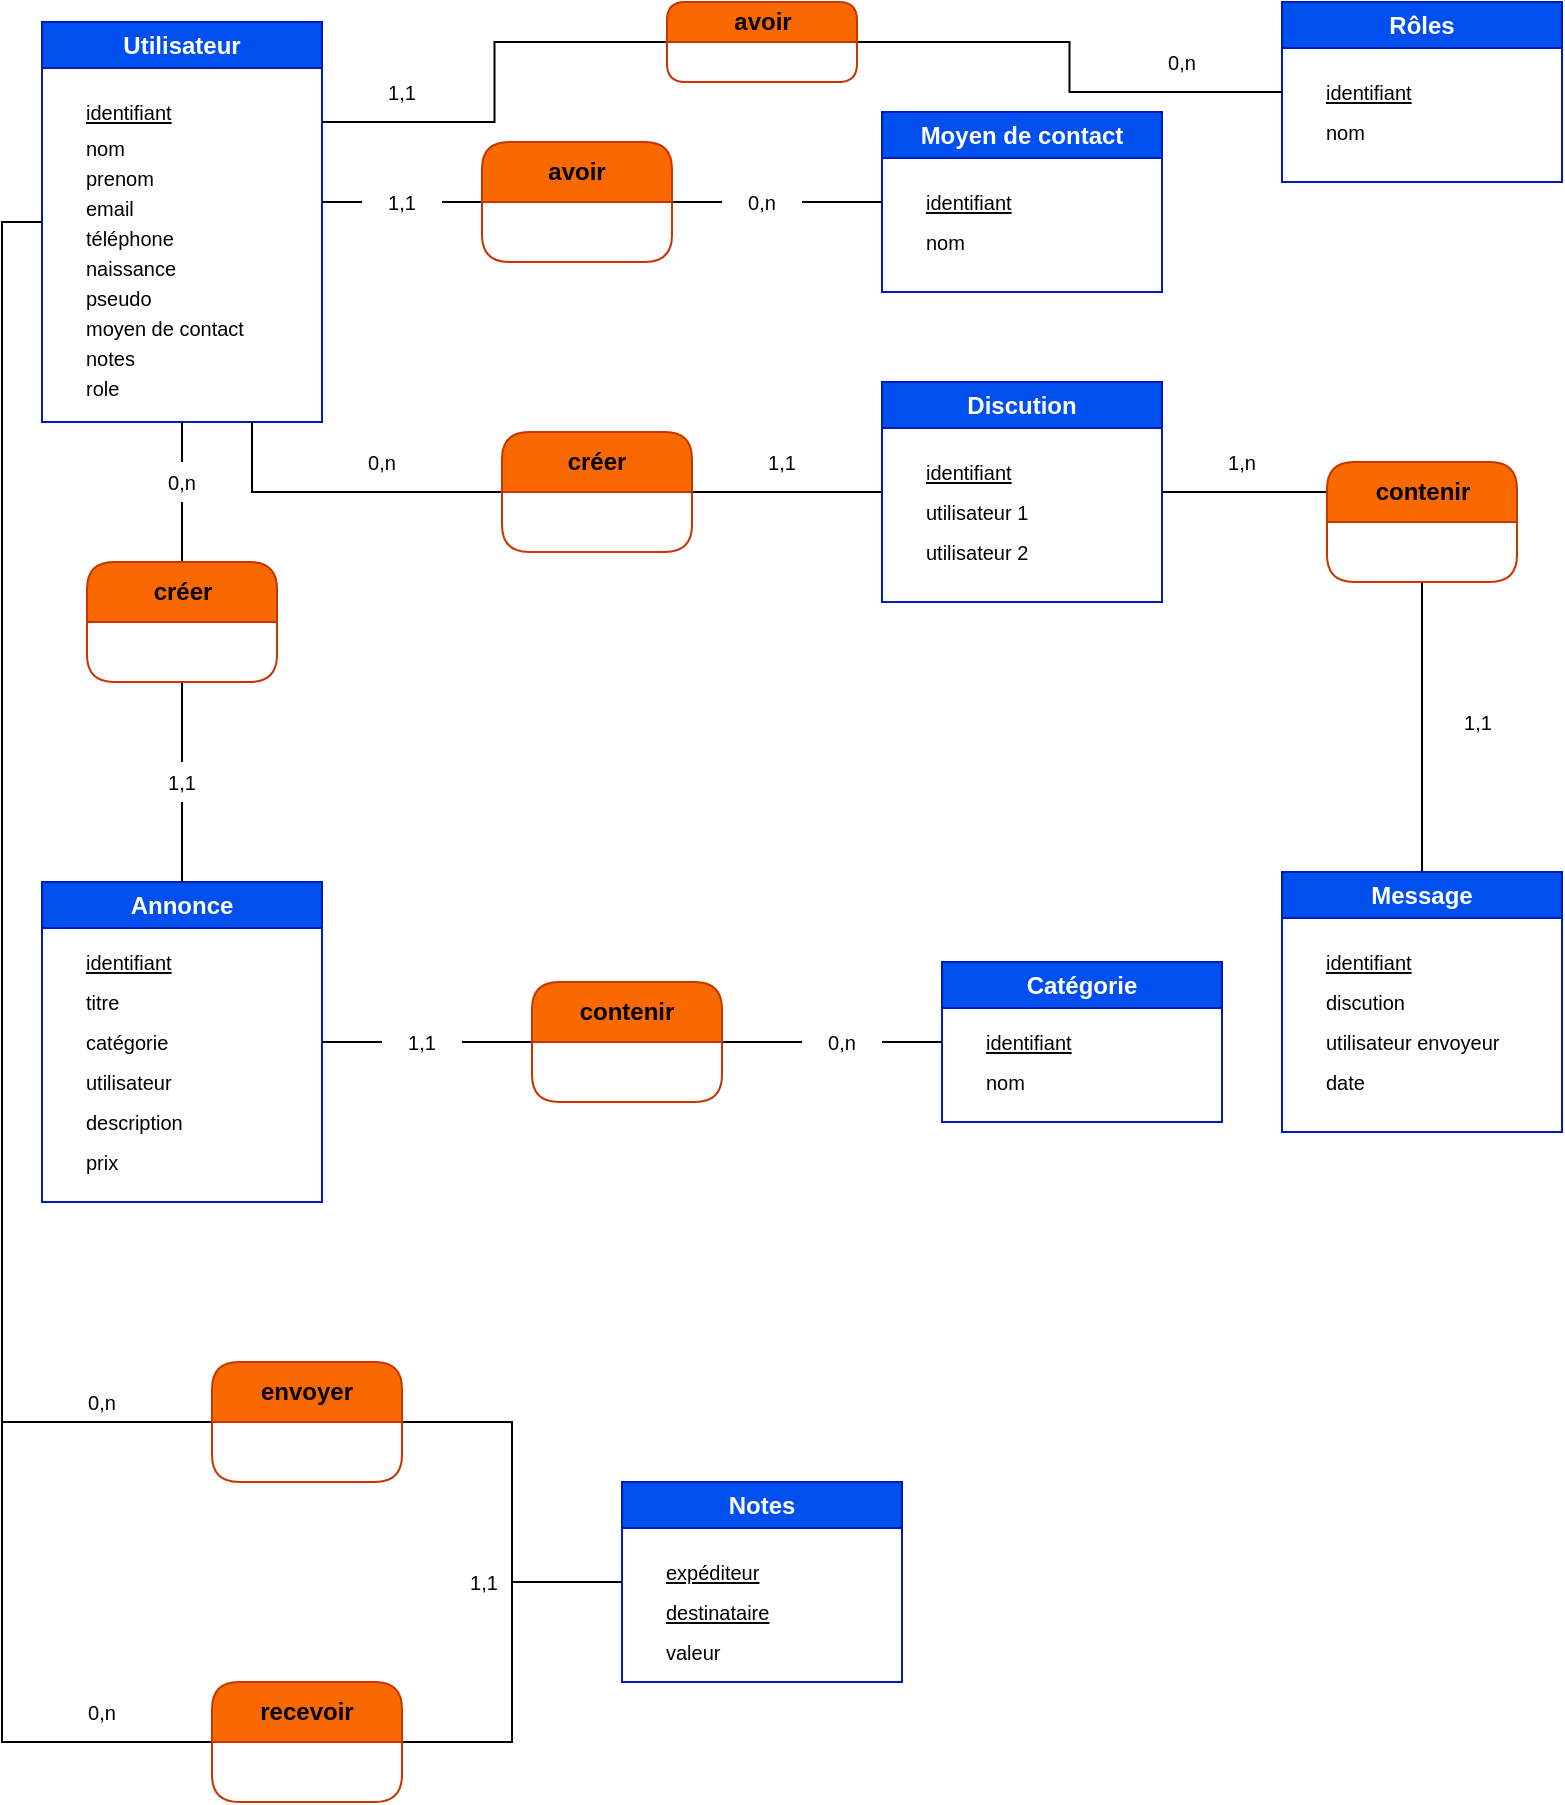 <mxfile version="20.8.5" type="device"><diagram id="W5mkipmu5BxEMqP_QOaR" name="Page-1"><mxGraphModel dx="2933" dy="1567" grid="1" gridSize="10" guides="1" tooltips="1" connect="1" arrows="1" fold="1" page="1" pageScale="1" pageWidth="827" pageHeight="1169" math="0" shadow="0"><root><mxCell id="0"/><mxCell id="1" parent="0"/><mxCell id="Na5WiJzdoooEHEACv9Gz-19" style="edgeStyle=orthogonalEdgeStyle;rounded=0;orthogonalLoop=1;jettySize=auto;html=1;entryX=0.5;entryY=0;entryDx=0;entryDy=0;fontSize=10;endArrow=none;endFill=0;startArrow=none;" edge="1" parent="1" source="Na5WiJzdoooEHEACv9Gz-22" target="Na5WiJzdoooEHEACv9Gz-18"><mxGeometry relative="1" as="geometry"/></mxCell><mxCell id="Na5WiJzdoooEHEACv9Gz-37" style="edgeStyle=orthogonalEdgeStyle;rounded=0;orthogonalLoop=1;jettySize=auto;html=1;entryX=0;entryY=0.5;entryDx=0;entryDy=0;fontSize=10;endArrow=none;endFill=0;startArrow=none;" edge="1" parent="1" source="Na5WiJzdoooEHEACv9Gz-42" target="Na5WiJzdoooEHEACv9Gz-36"><mxGeometry relative="1" as="geometry"/></mxCell><mxCell id="Na5WiJzdoooEHEACv9Gz-87" style="edgeStyle=orthogonalEdgeStyle;rounded=0;orthogonalLoop=1;jettySize=auto;html=1;exitX=1;exitY=0.75;exitDx=0;exitDy=0;fontSize=10;endArrow=none;endFill=0;" edge="1" parent="1" source="Na5WiJzdoooEHEACv9Gz-1"><mxGeometry relative="1" as="geometry"><mxPoint x="180" y="190" as="targetPoint"/></mxGeometry></mxCell><mxCell id="Na5WiJzdoooEHEACv9Gz-1" value="Utilisateur" style="swimlane;whiteSpace=wrap;html=1;fillColor=#0050ef;strokeColor=#001DBC;fontColor=#ffffff;" vertex="1" parent="1"><mxGeometry x="40" y="30" width="140" height="200" as="geometry"/></mxCell><mxCell id="Na5WiJzdoooEHEACv9Gz-51" value="identifiant" style="text;html=1;strokeColor=none;fillColor=none;align=left;verticalAlign=middle;whiteSpace=wrap;rounded=0;fontSize=10;fontStyle=4" vertex="1" parent="Na5WiJzdoooEHEACv9Gz-1"><mxGeometry x="20" y="35" width="60" height="20" as="geometry"/></mxCell><mxCell id="Na5WiJzdoooEHEACv9Gz-52" value="nom" style="text;html=1;strokeColor=none;fillColor=none;align=left;verticalAlign=middle;whiteSpace=wrap;rounded=0;fontSize=10;" vertex="1" parent="Na5WiJzdoooEHEACv9Gz-1"><mxGeometry x="20" y="55" width="60" height="15" as="geometry"/></mxCell><mxCell id="Na5WiJzdoooEHEACv9Gz-57" value="prenom" style="text;html=1;strokeColor=none;fillColor=none;align=left;verticalAlign=middle;whiteSpace=wrap;rounded=0;fontSize=10;" vertex="1" parent="Na5WiJzdoooEHEACv9Gz-1"><mxGeometry x="20" y="70" width="60" height="15" as="geometry"/></mxCell><mxCell id="Na5WiJzdoooEHEACv9Gz-58" value="email" style="text;html=1;strokeColor=none;fillColor=none;align=left;verticalAlign=middle;whiteSpace=wrap;rounded=0;fontSize=10;" vertex="1" parent="Na5WiJzdoooEHEACv9Gz-1"><mxGeometry x="20" y="85" width="60" height="15" as="geometry"/></mxCell><mxCell id="Na5WiJzdoooEHEACv9Gz-59" value="téléphone" style="text;html=1;strokeColor=none;fillColor=none;align=left;verticalAlign=middle;whiteSpace=wrap;rounded=0;fontSize=10;" vertex="1" parent="Na5WiJzdoooEHEACv9Gz-1"><mxGeometry x="20" y="100" width="60" height="15" as="geometry"/></mxCell><mxCell id="Na5WiJzdoooEHEACv9Gz-60" value="naissance" style="text;html=1;strokeColor=none;fillColor=none;align=left;verticalAlign=middle;whiteSpace=wrap;rounded=0;fontSize=10;" vertex="1" parent="Na5WiJzdoooEHEACv9Gz-1"><mxGeometry x="20" y="115" width="60" height="15" as="geometry"/></mxCell><mxCell id="Na5WiJzdoooEHEACv9Gz-61" value="pseudo" style="text;html=1;strokeColor=none;fillColor=none;align=left;verticalAlign=middle;whiteSpace=wrap;rounded=0;fontSize=10;" vertex="1" parent="Na5WiJzdoooEHEACv9Gz-1"><mxGeometry x="20" y="130" width="60" height="15" as="geometry"/></mxCell><mxCell id="Na5WiJzdoooEHEACv9Gz-62" value="moyen de contact" style="text;html=1;strokeColor=none;fillColor=none;align=left;verticalAlign=middle;whiteSpace=wrap;rounded=0;fontSize=10;" vertex="1" parent="Na5WiJzdoooEHEACv9Gz-1"><mxGeometry x="20" y="145" width="100" height="15" as="geometry"/></mxCell><mxCell id="Na5WiJzdoooEHEACv9Gz-69" value="notes" style="text;html=1;strokeColor=none;fillColor=none;align=left;verticalAlign=middle;whiteSpace=wrap;rounded=0;fontSize=10;" vertex="1" parent="Na5WiJzdoooEHEACv9Gz-1"><mxGeometry x="20" y="160" width="100" height="15" as="geometry"/></mxCell><mxCell id="Na5WiJzdoooEHEACv9Gz-114" value="role" style="text;html=1;strokeColor=none;fillColor=none;align=left;verticalAlign=middle;whiteSpace=wrap;rounded=0;fontSize=10;" vertex="1" parent="Na5WiJzdoooEHEACv9Gz-1"><mxGeometry x="20" y="175" width="100" height="15" as="geometry"/></mxCell><mxCell id="Na5WiJzdoooEHEACv9Gz-20" style="edgeStyle=orthogonalEdgeStyle;rounded=0;orthogonalLoop=1;jettySize=auto;html=1;entryX=0.5;entryY=1;entryDx=0;entryDy=0;fontSize=10;endArrow=none;endFill=0;startArrow=none;" edge="1" parent="1" source="Na5WiJzdoooEHEACv9Gz-24" target="Na5WiJzdoooEHEACv9Gz-18"><mxGeometry relative="1" as="geometry"/></mxCell><mxCell id="Na5WiJzdoooEHEACv9Gz-27" style="edgeStyle=orthogonalEdgeStyle;rounded=0;orthogonalLoop=1;jettySize=auto;html=1;entryX=0;entryY=0.5;entryDx=0;entryDy=0;fontSize=10;endArrow=none;endFill=0;startArrow=none;" edge="1" parent="1" source="Na5WiJzdoooEHEACv9Gz-29" target="Na5WiJzdoooEHEACv9Gz-26"><mxGeometry relative="1" as="geometry"/></mxCell><mxCell id="Na5WiJzdoooEHEACv9Gz-6" value="&lt;div&gt;Annonce&lt;/div&gt;" style="swimlane;whiteSpace=wrap;html=1;fillColor=#0050ef;strokeColor=#001DBC;fontColor=#ffffff;" vertex="1" parent="1"><mxGeometry x="40" y="460" width="140" height="160" as="geometry"/></mxCell><mxCell id="Na5WiJzdoooEHEACv9Gz-63" value="identifiant" style="text;html=1;strokeColor=none;fillColor=none;align=left;verticalAlign=middle;whiteSpace=wrap;rounded=0;fontSize=10;fontStyle=4" vertex="1" parent="Na5WiJzdoooEHEACv9Gz-6"><mxGeometry x="20" y="30" width="60" height="20" as="geometry"/></mxCell><mxCell id="Na5WiJzdoooEHEACv9Gz-64" value="titre" style="text;html=1;strokeColor=none;fillColor=none;align=left;verticalAlign=middle;whiteSpace=wrap;rounded=0;fontSize=10;fontStyle=0" vertex="1" parent="Na5WiJzdoooEHEACv9Gz-6"><mxGeometry x="20" y="50" width="60" height="20" as="geometry"/></mxCell><mxCell id="Na5WiJzdoooEHEACv9Gz-65" value="catégorie" style="text;html=1;strokeColor=none;fillColor=none;align=left;verticalAlign=middle;whiteSpace=wrap;rounded=0;fontSize=10;fontStyle=0" vertex="1" parent="Na5WiJzdoooEHEACv9Gz-6"><mxGeometry x="20" y="70" width="60" height="20" as="geometry"/></mxCell><mxCell id="Na5WiJzdoooEHEACv9Gz-66" value="utilisateur" style="text;html=1;strokeColor=none;fillColor=none;align=left;verticalAlign=middle;whiteSpace=wrap;rounded=0;fontSize=10;fontStyle=0" vertex="1" parent="Na5WiJzdoooEHEACv9Gz-6"><mxGeometry x="20" y="90" width="60" height="20" as="geometry"/></mxCell><mxCell id="Na5WiJzdoooEHEACv9Gz-67" value="description" style="text;html=1;strokeColor=none;fillColor=none;align=left;verticalAlign=middle;whiteSpace=wrap;rounded=0;fontSize=10;fontStyle=0" vertex="1" parent="Na5WiJzdoooEHEACv9Gz-6"><mxGeometry x="20" y="110" width="60" height="20" as="geometry"/></mxCell><mxCell id="Na5WiJzdoooEHEACv9Gz-68" value="prix" style="text;html=1;strokeColor=none;fillColor=none;align=left;verticalAlign=middle;whiteSpace=wrap;rounded=0;fontSize=10;fontStyle=0" vertex="1" parent="Na5WiJzdoooEHEACv9Gz-6"><mxGeometry x="20" y="130" width="60" height="20" as="geometry"/></mxCell><mxCell id="Na5WiJzdoooEHEACv9Gz-38" style="edgeStyle=orthogonalEdgeStyle;rounded=0;orthogonalLoop=1;jettySize=auto;html=1;entryX=1;entryY=0.5;entryDx=0;entryDy=0;fontSize=10;endArrow=none;endFill=0;startArrow=none;" edge="1" parent="1" source="Na5WiJzdoooEHEACv9Gz-39" target="Na5WiJzdoooEHEACv9Gz-36"><mxGeometry relative="1" as="geometry"/></mxCell><mxCell id="Na5WiJzdoooEHEACv9Gz-13" value="Moyen de contact" style="swimlane;whiteSpace=wrap;html=1;fillColor=#0050ef;strokeColor=#001DBC;fontColor=#ffffff;" vertex="1" parent="1"><mxGeometry x="460" y="75" width="140" height="90" as="geometry"/></mxCell><mxCell id="Na5WiJzdoooEHEACv9Gz-49" value="identifiant" style="text;html=1;strokeColor=none;fillColor=none;align=left;verticalAlign=middle;whiteSpace=wrap;rounded=0;fontSize=10;fontStyle=4" vertex="1" parent="Na5WiJzdoooEHEACv9Gz-13"><mxGeometry x="20" y="35" width="60" height="20" as="geometry"/></mxCell><mxCell id="Na5WiJzdoooEHEACv9Gz-50" value="nom" style="text;html=1;strokeColor=none;fillColor=none;align=left;verticalAlign=middle;whiteSpace=wrap;rounded=0;fontSize=10;" vertex="1" parent="Na5WiJzdoooEHEACv9Gz-13"><mxGeometry x="20" y="55" width="60" height="20" as="geometry"/></mxCell><mxCell id="Na5WiJzdoooEHEACv9Gz-34" style="edgeStyle=orthogonalEdgeStyle;rounded=0;orthogonalLoop=1;jettySize=auto;html=1;entryX=1;entryY=0.5;entryDx=0;entryDy=0;fontSize=10;endArrow=none;endFill=0;startArrow=none;" edge="1" parent="1" source="Na5WiJzdoooEHEACv9Gz-33" target="Na5WiJzdoooEHEACv9Gz-26"><mxGeometry relative="1" as="geometry"/></mxCell><mxCell id="Na5WiJzdoooEHEACv9Gz-14" value="Catégorie" style="swimlane;whiteSpace=wrap;html=1;fillColor=#0050ef;strokeColor=#001DBC;fontColor=#ffffff;startSize=23;" vertex="1" parent="1"><mxGeometry x="490" y="500" width="140" height="80" as="geometry"/></mxCell><mxCell id="Na5WiJzdoooEHEACv9Gz-46" value="nom" style="text;html=1;strokeColor=none;fillColor=none;align=left;verticalAlign=middle;whiteSpace=wrap;rounded=0;fontSize=10;" vertex="1" parent="Na5WiJzdoooEHEACv9Gz-14"><mxGeometry x="20" y="50" width="60" height="20" as="geometry"/></mxCell><mxCell id="Na5WiJzdoooEHEACv9Gz-47" value="identifiant" style="text;html=1;strokeColor=none;fillColor=none;align=left;verticalAlign=middle;whiteSpace=wrap;rounded=0;fontSize=10;fontStyle=4" vertex="1" parent="Na5WiJzdoooEHEACv9Gz-14"><mxGeometry x="20" y="30" width="60" height="20" as="geometry"/></mxCell><mxCell id="Na5WiJzdoooEHEACv9Gz-18" value="créer" style="swimlane;whiteSpace=wrap;html=1;fillColor=#fa6800;strokeColor=#C73500;fontColor=#000000;rounded=1;startSize=30;" vertex="1" parent="1"><mxGeometry x="62.5" y="300" width="95" height="60" as="geometry"/></mxCell><mxCell id="Na5WiJzdoooEHEACv9Gz-21" value="" style="edgeStyle=orthogonalEdgeStyle;rounded=0;orthogonalLoop=1;jettySize=auto;html=1;entryX=0.5;entryY=0;entryDx=0;entryDy=0;fontSize=10;endArrow=none;endFill=0;" edge="1" parent="1" source="Na5WiJzdoooEHEACv9Gz-1" target="Na5WiJzdoooEHEACv9Gz-22"><mxGeometry relative="1" as="geometry"><mxPoint x="110" y="200" as="sourcePoint"/><mxPoint x="110" y="280" as="targetPoint"/></mxGeometry></mxCell><mxCell id="Na5WiJzdoooEHEACv9Gz-22" value="0,n" style="text;html=1;strokeColor=none;fillColor=none;align=center;verticalAlign=middle;whiteSpace=wrap;rounded=0;fontSize=10;" vertex="1" parent="1"><mxGeometry x="80" y="250" width="60" height="20" as="geometry"/></mxCell><mxCell id="Na5WiJzdoooEHEACv9Gz-25" value="" style="edgeStyle=orthogonalEdgeStyle;rounded=0;orthogonalLoop=1;jettySize=auto;html=1;entryX=0.5;entryY=1;entryDx=0;entryDy=0;fontSize=10;endArrow=none;endFill=0;" edge="1" parent="1" source="Na5WiJzdoooEHEACv9Gz-6" target="Na5WiJzdoooEHEACv9Gz-24"><mxGeometry relative="1" as="geometry"><mxPoint x="110" y="460" as="sourcePoint"/><mxPoint x="110" y="360" as="targetPoint"/></mxGeometry></mxCell><mxCell id="Na5WiJzdoooEHEACv9Gz-24" value="1,1" style="text;html=1;strokeColor=none;fillColor=none;align=center;verticalAlign=middle;whiteSpace=wrap;rounded=0;fontSize=10;" vertex="1" parent="1"><mxGeometry x="80" y="400" width="60" height="20" as="geometry"/></mxCell><mxCell id="Na5WiJzdoooEHEACv9Gz-26" value="contenir" style="swimlane;whiteSpace=wrap;html=1;fillColor=#fa6800;strokeColor=#C73500;fontColor=#000000;rounded=1;startSize=30;" vertex="1" parent="1"><mxGeometry x="285" y="510" width="95" height="60" as="geometry"/></mxCell><mxCell id="Na5WiJzdoooEHEACv9Gz-30" value="" style="edgeStyle=orthogonalEdgeStyle;rounded=0;orthogonalLoop=1;jettySize=auto;html=1;entryX=0;entryY=0.5;entryDx=0;entryDy=0;fontSize=10;endArrow=none;endFill=0;" edge="1" parent="1" source="Na5WiJzdoooEHEACv9Gz-6" target="Na5WiJzdoooEHEACv9Gz-29"><mxGeometry relative="1" as="geometry"><mxPoint x="180.0" y="520" as="sourcePoint"/><mxPoint x="260" y="520" as="targetPoint"/></mxGeometry></mxCell><mxCell id="Na5WiJzdoooEHEACv9Gz-29" value="1,1" style="text;html=1;strokeColor=none;fillColor=none;align=center;verticalAlign=middle;whiteSpace=wrap;rounded=0;fontSize=10;" vertex="1" parent="1"><mxGeometry x="210" y="530" width="40" height="20" as="geometry"/></mxCell><mxCell id="Na5WiJzdoooEHEACv9Gz-35" value="" style="edgeStyle=orthogonalEdgeStyle;rounded=0;orthogonalLoop=1;jettySize=auto;html=1;entryX=1;entryY=0.5;entryDx=0;entryDy=0;fontSize=10;endArrow=none;endFill=0;" edge="1" parent="1" source="Na5WiJzdoooEHEACv9Gz-14" target="Na5WiJzdoooEHEACv9Gz-33"><mxGeometry relative="1" as="geometry"><mxPoint x="490" y="540" as="sourcePoint"/><mxPoint x="395" y="540" as="targetPoint"/></mxGeometry></mxCell><mxCell id="Na5WiJzdoooEHEACv9Gz-33" value="0,n" style="text;html=1;strokeColor=none;fillColor=none;align=center;verticalAlign=middle;whiteSpace=wrap;rounded=0;fontSize=10;" vertex="1" parent="1"><mxGeometry x="420" y="530" width="40" height="20" as="geometry"/></mxCell><mxCell id="Na5WiJzdoooEHEACv9Gz-36" value="avoir" style="swimlane;whiteSpace=wrap;html=1;fillColor=#fa6800;strokeColor=#C73500;fontColor=#000000;rounded=1;startSize=30;" vertex="1" parent="1"><mxGeometry x="260" y="90" width="95" height="60" as="geometry"/></mxCell><mxCell id="Na5WiJzdoooEHEACv9Gz-40" value="" style="edgeStyle=orthogonalEdgeStyle;rounded=0;orthogonalLoop=1;jettySize=auto;html=1;entryX=1;entryY=0.5;entryDx=0;entryDy=0;fontSize=10;endArrow=none;endFill=0;" edge="1" parent="1" source="Na5WiJzdoooEHEACv9Gz-13" target="Na5WiJzdoooEHEACv9Gz-39"><mxGeometry relative="1" as="geometry"><mxPoint x="450" y="120" as="sourcePoint"/><mxPoint x="355" y="120" as="targetPoint"/></mxGeometry></mxCell><mxCell id="Na5WiJzdoooEHEACv9Gz-39" value="0,n" style="text;html=1;strokeColor=none;fillColor=none;align=center;verticalAlign=middle;whiteSpace=wrap;rounded=0;fontSize=10;" vertex="1" parent="1"><mxGeometry x="380" y="110" width="40" height="20" as="geometry"/></mxCell><mxCell id="Na5WiJzdoooEHEACv9Gz-43" value="" style="edgeStyle=orthogonalEdgeStyle;rounded=0;orthogonalLoop=1;jettySize=auto;html=1;entryX=0;entryY=0.5;entryDx=0;entryDy=0;fontSize=10;endArrow=none;endFill=0;" edge="1" parent="1" source="Na5WiJzdoooEHEACv9Gz-1" target="Na5WiJzdoooEHEACv9Gz-42"><mxGeometry relative="1" as="geometry"><mxPoint x="180.0" y="120" as="sourcePoint"/><mxPoint x="260" y="120" as="targetPoint"/><Array as="points"><mxPoint x="190" y="120"/><mxPoint x="190" y="120"/></Array></mxGeometry></mxCell><mxCell id="Na5WiJzdoooEHEACv9Gz-42" value="1,1" style="text;html=1;align=center;verticalAlign=middle;whiteSpace=wrap;rounded=0;fontSize=10;" vertex="1" parent="1"><mxGeometry x="200" y="110" width="40" height="20" as="geometry"/></mxCell><mxCell id="Na5WiJzdoooEHEACv9Gz-105" style="edgeStyle=orthogonalEdgeStyle;rounded=0;orthogonalLoop=1;jettySize=auto;html=1;entryX=0;entryY=0.25;entryDx=0;entryDy=0;fontSize=10;endArrow=none;endFill=0;" edge="1" parent="1" source="Na5WiJzdoooEHEACv9Gz-70" target="Na5WiJzdoooEHEACv9Gz-104"><mxGeometry relative="1" as="geometry"/></mxCell><mxCell id="Na5WiJzdoooEHEACv9Gz-110" style="edgeStyle=orthogonalEdgeStyle;rounded=0;orthogonalLoop=1;jettySize=auto;html=1;entryX=1;entryY=0.5;entryDx=0;entryDy=0;fontSize=10;endArrow=none;endFill=0;" edge="1" parent="1" source="Na5WiJzdoooEHEACv9Gz-70" target="Na5WiJzdoooEHEACv9Gz-96"><mxGeometry relative="1" as="geometry"/></mxCell><mxCell id="Na5WiJzdoooEHEACv9Gz-70" value="Discution" style="swimlane;whiteSpace=wrap;html=1;fillColor=#0050ef;strokeColor=#001DBC;fontColor=#ffffff;" vertex="1" parent="1"><mxGeometry x="460" y="210" width="140" height="110" as="geometry"/></mxCell><mxCell id="Na5WiJzdoooEHEACv9Gz-71" value="identifiant" style="text;html=1;strokeColor=none;fillColor=none;align=left;verticalAlign=middle;whiteSpace=wrap;rounded=0;fontSize=10;fontStyle=4" vertex="1" parent="Na5WiJzdoooEHEACv9Gz-70"><mxGeometry x="20" y="35" width="60" height="20" as="geometry"/></mxCell><mxCell id="Na5WiJzdoooEHEACv9Gz-72" value="utilisateur 1" style="text;html=1;strokeColor=none;fillColor=none;align=left;verticalAlign=middle;whiteSpace=wrap;rounded=0;fontSize=10;" vertex="1" parent="Na5WiJzdoooEHEACv9Gz-70"><mxGeometry x="20" y="55" width="60" height="20" as="geometry"/></mxCell><mxCell id="Na5WiJzdoooEHEACv9Gz-73" value="utilisateur 2" style="text;html=1;strokeColor=none;fillColor=none;align=left;verticalAlign=middle;whiteSpace=wrap;rounded=0;fontSize=10;" vertex="1" parent="Na5WiJzdoooEHEACv9Gz-70"><mxGeometry x="20" y="75" width="60" height="20" as="geometry"/></mxCell><mxCell id="Na5WiJzdoooEHEACv9Gz-106" style="edgeStyle=orthogonalEdgeStyle;rounded=0;orthogonalLoop=1;jettySize=auto;html=1;entryX=0.5;entryY=1;entryDx=0;entryDy=0;fontSize=10;endArrow=none;endFill=0;" edge="1" parent="1" source="Na5WiJzdoooEHEACv9Gz-75" target="Na5WiJzdoooEHEACv9Gz-104"><mxGeometry relative="1" as="geometry"/></mxCell><mxCell id="Na5WiJzdoooEHEACv9Gz-75" value="Message" style="swimlane;whiteSpace=wrap;html=1;fillColor=#0050ef;strokeColor=#001DBC;fontColor=#ffffff;startSize=23;" vertex="1" parent="1"><mxGeometry x="660" y="455" width="140" height="130" as="geometry"/></mxCell><mxCell id="Na5WiJzdoooEHEACv9Gz-76" value="identifiant" style="text;html=1;strokeColor=none;fillColor=none;align=left;verticalAlign=middle;whiteSpace=wrap;rounded=0;fontSize=10;fontStyle=4" vertex="1" parent="Na5WiJzdoooEHEACv9Gz-75"><mxGeometry x="20" y="35" width="60" height="20" as="geometry"/></mxCell><mxCell id="Na5WiJzdoooEHEACv9Gz-78" value="discution" style="text;html=1;strokeColor=none;fillColor=none;align=left;verticalAlign=middle;whiteSpace=wrap;rounded=0;fontSize=10;" vertex="1" parent="Na5WiJzdoooEHEACv9Gz-75"><mxGeometry x="20" y="55" width="60" height="20" as="geometry"/></mxCell><mxCell id="Na5WiJzdoooEHEACv9Gz-80" value="utilisateur envoyeur" style="text;html=1;strokeColor=none;fillColor=none;align=left;verticalAlign=middle;whiteSpace=wrap;rounded=0;fontSize=10;" vertex="1" parent="Na5WiJzdoooEHEACv9Gz-75"><mxGeometry x="20" y="75" width="100" height="20" as="geometry"/></mxCell><mxCell id="Na5WiJzdoooEHEACv9Gz-81" value="date" style="text;html=1;strokeColor=none;fillColor=none;align=left;verticalAlign=middle;whiteSpace=wrap;rounded=0;fontSize=10;" vertex="1" parent="Na5WiJzdoooEHEACv9Gz-75"><mxGeometry x="20" y="95" width="100" height="20" as="geometry"/></mxCell><mxCell id="Na5WiJzdoooEHEACv9Gz-112" style="edgeStyle=orthogonalEdgeStyle;rounded=0;orthogonalLoop=1;jettySize=auto;html=1;entryX=0.75;entryY=1;entryDx=0;entryDy=0;fontSize=10;endArrow=none;endFill=0;" edge="1" parent="1" source="Na5WiJzdoooEHEACv9Gz-96" target="Na5WiJzdoooEHEACv9Gz-1"><mxGeometry relative="1" as="geometry"/></mxCell><mxCell id="Na5WiJzdoooEHEACv9Gz-96" value="créer" style="swimlane;whiteSpace=wrap;html=1;fillColor=#fa6800;strokeColor=#C73500;fontColor=#000000;rounded=1;startSize=30;" vertex="1" parent="1"><mxGeometry x="270" y="235" width="95" height="60" as="geometry"/></mxCell><mxCell id="Na5WiJzdoooEHEACv9Gz-104" value="contenir" style="swimlane;whiteSpace=wrap;html=1;fillColor=#fa6800;strokeColor=#C73500;fontColor=#000000;rounded=1;startSize=30;" vertex="1" parent="1"><mxGeometry x="682.5" y="250" width="95" height="60" as="geometry"/></mxCell><mxCell id="Na5WiJzdoooEHEACv9Gz-107" value="1,n" style="text;html=1;align=center;verticalAlign=middle;whiteSpace=wrap;rounded=0;fontSize=10;" vertex="1" parent="1"><mxGeometry x="620" y="240" width="40" height="20" as="geometry"/></mxCell><mxCell id="Na5WiJzdoooEHEACv9Gz-109" value="1,1" style="text;html=1;align=center;verticalAlign=middle;whiteSpace=wrap;rounded=0;fontSize=10;" vertex="1" parent="1"><mxGeometry x="737.5" y="370" width="40" height="20" as="geometry"/></mxCell><mxCell id="Na5WiJzdoooEHEACv9Gz-111" value="1,1" style="text;html=1;align=center;verticalAlign=middle;whiteSpace=wrap;rounded=0;fontSize=10;" vertex="1" parent="1"><mxGeometry x="390" y="240" width="40" height="20" as="geometry"/></mxCell><mxCell id="Na5WiJzdoooEHEACv9Gz-113" value="0,n" style="text;html=1;align=center;verticalAlign=middle;whiteSpace=wrap;rounded=0;fontSize=10;" vertex="1" parent="1"><mxGeometry x="190" y="240" width="40" height="20" as="geometry"/></mxCell><mxCell id="Na5WiJzdoooEHEACv9Gz-115" value="Rôles" style="swimlane;whiteSpace=wrap;html=1;fillColor=#0050ef;strokeColor=#001DBC;fontColor=#ffffff;" vertex="1" parent="1"><mxGeometry x="660" y="20" width="140" height="90" as="geometry"/></mxCell><mxCell id="Na5WiJzdoooEHEACv9Gz-116" value="identifiant" style="text;html=1;strokeColor=none;fillColor=none;align=left;verticalAlign=middle;whiteSpace=wrap;rounded=0;fontSize=10;fontStyle=4" vertex="1" parent="Na5WiJzdoooEHEACv9Gz-115"><mxGeometry x="20" y="35" width="60" height="20" as="geometry"/></mxCell><mxCell id="Na5WiJzdoooEHEACv9Gz-117" value="nom" style="text;html=1;strokeColor=none;fillColor=none;align=left;verticalAlign=middle;whiteSpace=wrap;rounded=0;fontSize=10;" vertex="1" parent="Na5WiJzdoooEHEACv9Gz-115"><mxGeometry x="20" y="55" width="60" height="20" as="geometry"/></mxCell><mxCell id="Na5WiJzdoooEHEACv9Gz-119" style="edgeStyle=orthogonalEdgeStyle;rounded=0;orthogonalLoop=1;jettySize=auto;html=1;entryX=1;entryY=0.25;entryDx=0;entryDy=0;fontSize=10;endArrow=none;endFill=0;" edge="1" parent="1" source="Na5WiJzdoooEHEACv9Gz-118" target="Na5WiJzdoooEHEACv9Gz-1"><mxGeometry relative="1" as="geometry"/></mxCell><mxCell id="Na5WiJzdoooEHEACv9Gz-120" style="edgeStyle=orthogonalEdgeStyle;rounded=0;orthogonalLoop=1;jettySize=auto;html=1;entryX=0;entryY=0.5;entryDx=0;entryDy=0;fontSize=10;endArrow=none;endFill=0;" edge="1" parent="1" source="Na5WiJzdoooEHEACv9Gz-118" target="Na5WiJzdoooEHEACv9Gz-115"><mxGeometry relative="1" as="geometry"/></mxCell><mxCell id="Na5WiJzdoooEHEACv9Gz-118" value="avoir" style="swimlane;whiteSpace=wrap;html=1;fillColor=#fa6800;strokeColor=#C73500;fontColor=#000000;rounded=1;startSize=20;" vertex="1" parent="1"><mxGeometry x="352.5" y="20" width="95" height="40" as="geometry"/></mxCell><mxCell id="Na5WiJzdoooEHEACv9Gz-121" value="1,1" style="text;html=1;align=center;verticalAlign=middle;whiteSpace=wrap;rounded=0;fontSize=10;" vertex="1" parent="1"><mxGeometry x="200" y="55" width="40" height="20" as="geometry"/></mxCell><mxCell id="Na5WiJzdoooEHEACv9Gz-122" value="&lt;div&gt;0,n&lt;/div&gt;" style="text;html=1;align=center;verticalAlign=middle;whiteSpace=wrap;rounded=0;fontSize=10;" vertex="1" parent="1"><mxGeometry x="590" y="40" width="40" height="20" as="geometry"/></mxCell><mxCell id="Na5WiJzdoooEHEACv9Gz-128" value="Notes" style="swimlane;whiteSpace=wrap;html=1;fillColor=#0050ef;strokeColor=#001DBC;fontColor=#ffffff;" vertex="1" parent="1"><mxGeometry x="330" y="760" width="140" height="100" as="geometry"/></mxCell><mxCell id="Na5WiJzdoooEHEACv9Gz-129" value="expéditeur" style="text;html=1;strokeColor=none;fillColor=none;align=left;verticalAlign=middle;whiteSpace=wrap;rounded=0;fontSize=10;fontStyle=4" vertex="1" parent="Na5WiJzdoooEHEACv9Gz-128"><mxGeometry x="20" y="35" width="110" height="20" as="geometry"/></mxCell><mxCell id="Na5WiJzdoooEHEACv9Gz-130" value="destinataire" style="text;html=1;strokeColor=none;fillColor=none;align=left;verticalAlign=middle;whiteSpace=wrap;rounded=0;fontSize=10;fontStyle=4" vertex="1" parent="Na5WiJzdoooEHEACv9Gz-128"><mxGeometry x="20" y="55" width="60" height="20" as="geometry"/></mxCell><mxCell id="Na5WiJzdoooEHEACv9Gz-132" value="valeur" style="text;html=1;strokeColor=none;fillColor=none;align=left;verticalAlign=middle;whiteSpace=wrap;rounded=0;fontSize=10;" vertex="1" parent="Na5WiJzdoooEHEACv9Gz-128"><mxGeometry x="20" y="75" width="60" height="20" as="geometry"/></mxCell><mxCell id="Na5WiJzdoooEHEACv9Gz-139" style="edgeStyle=orthogonalEdgeStyle;rounded=0;orthogonalLoop=1;jettySize=auto;html=1;entryX=0;entryY=0.5;entryDx=0;entryDy=0;fontSize=10;endArrow=none;endFill=0;" edge="1" parent="1" source="Na5WiJzdoooEHEACv9Gz-137" target="Na5WiJzdoooEHEACv9Gz-128"><mxGeometry relative="1" as="geometry"/></mxCell><mxCell id="Na5WiJzdoooEHEACv9Gz-142" style="edgeStyle=orthogonalEdgeStyle;rounded=0;orthogonalLoop=1;jettySize=auto;html=1;entryX=0;entryY=0.5;entryDx=0;entryDy=0;fontSize=10;endArrow=none;endFill=0;" edge="1" parent="1" source="Na5WiJzdoooEHEACv9Gz-137" target="Na5WiJzdoooEHEACv9Gz-1"><mxGeometry relative="1" as="geometry"><Array as="points"><mxPoint x="20" y="730"/><mxPoint x="20" y="130"/></Array></mxGeometry></mxCell><mxCell id="Na5WiJzdoooEHEACv9Gz-137" value="envoyer" style="swimlane;whiteSpace=wrap;html=1;fillColor=#fa6800;strokeColor=#C73500;fontColor=#000000;rounded=1;startSize=30;" vertex="1" parent="1"><mxGeometry x="125" y="700" width="95" height="60" as="geometry"/></mxCell><mxCell id="Na5WiJzdoooEHEACv9Gz-141" style="edgeStyle=orthogonalEdgeStyle;rounded=0;orthogonalLoop=1;jettySize=auto;html=1;entryX=0;entryY=0.5;entryDx=0;entryDy=0;fontSize=10;endArrow=none;endFill=0;" edge="1" parent="1" source="Na5WiJzdoooEHEACv9Gz-138" target="Na5WiJzdoooEHEACv9Gz-128"><mxGeometry relative="1" as="geometry"/></mxCell><mxCell id="Na5WiJzdoooEHEACv9Gz-143" style="edgeStyle=orthogonalEdgeStyle;rounded=0;orthogonalLoop=1;jettySize=auto;html=1;entryX=0;entryY=0.5;entryDx=0;entryDy=0;fontSize=10;endArrow=none;endFill=0;" edge="1" parent="1" source="Na5WiJzdoooEHEACv9Gz-138" target="Na5WiJzdoooEHEACv9Gz-1"><mxGeometry relative="1" as="geometry"><Array as="points"><mxPoint x="20" y="890"/><mxPoint x="20" y="130"/></Array></mxGeometry></mxCell><mxCell id="Na5WiJzdoooEHEACv9Gz-138" value="recevoir" style="swimlane;whiteSpace=wrap;html=1;fillColor=#fa6800;strokeColor=#C73500;fontColor=#000000;rounded=1;startSize=30;" vertex="1" parent="1"><mxGeometry x="125" y="860" width="95" height="60" as="geometry"/></mxCell><mxCell id="Na5WiJzdoooEHEACv9Gz-144" value="0,n" style="text;html=1;align=center;verticalAlign=middle;whiteSpace=wrap;rounded=0;fontSize=10;" vertex="1" parent="1"><mxGeometry x="50" y="710" width="40" height="20" as="geometry"/></mxCell><mxCell id="Na5WiJzdoooEHEACv9Gz-145" value="0,n" style="text;html=1;align=center;verticalAlign=middle;whiteSpace=wrap;rounded=0;fontSize=10;" vertex="1" parent="1"><mxGeometry x="50" y="865" width="40" height="20" as="geometry"/></mxCell><mxCell id="Na5WiJzdoooEHEACv9Gz-146" value="1,1" style="text;html=1;align=center;verticalAlign=middle;whiteSpace=wrap;rounded=0;fontSize=10;" vertex="1" parent="1"><mxGeometry x="241" y="800" width="40" height="20" as="geometry"/></mxCell></root></mxGraphModel></diagram></mxfile>